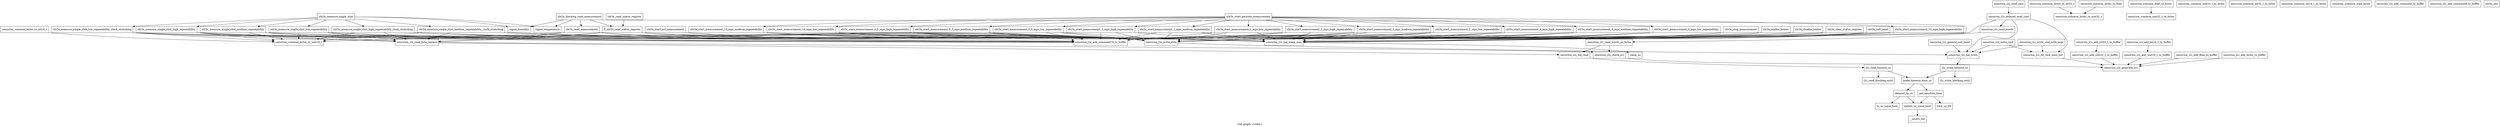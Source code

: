digraph "Call graph: \<stdin\>" {
	label="Call graph: \<stdin\>";

	Node0x5ee82c316d80 [shape=record,label="{sensirion_common_bytes_to_uint16_t}"];
	Node0x5ee82c2ba900 [shape=record,label="{sensirion_common_bytes_to_uint32_t}"];
	Node0x5ee82c2d6d50 [shape=record,label="{sensirion_common_bytes_to_int16_t}"];
	Node0x5ee82c2d6d50 -> Node0x5ee82c316d80;
	Node0x5ee82c2b60f0 [shape=record,label="{sensirion_common_bytes_to_int32_t}"];
	Node0x5ee82c2b60f0 -> Node0x5ee82c2ba900;
	Node0x5ee82c4f01e0 [shape=record,label="{sensirion_common_bytes_to_float}"];
	Node0x5ee82c4f01e0 -> Node0x5ee82c2ba900;
	Node0x5ee82c4eff60 [shape=record,label="{sensirion_common_uint32_t_to_bytes}"];
	Node0x5ee82c4ec880 [shape=record,label="{sensirion_common_uint16_t_to_bytes}"];
	Node0x5ee82c4ea120 [shape=record,label="{sensirion_common_int32_t_to_bytes}"];
	Node0x5ee82c4f17f0 [shape=record,label="{sensirion_common_int16_t_to_bytes}"];
	Node0x5ee82c2b5bc0 [shape=record,label="{sensirion_common_float_to_bytes}"];
	Node0x5ee82c2b5bc0 -> Node0x5ee82c4eff60;
	Node0x5ee82c4f1360 [shape=record,label="{sensirion_common_copy_bytes}"];
	Node0x5ee82c4f0ce0 [shape=record,label="{sensirion_i2c_hal_read}"];
	Node0x5ee82c4f0ce0 -> Node0x5ee82c4ea880;
	Node0x5ee82c4ea880 [shape=record,label="{i2c_read_timeout_us}"];
	Node0x5ee82c4ea880 -> Node0x5ee82c4ea5b0;
	Node0x5ee82c4ea880 -> Node0x5ee82c2b58b0;
	Node0x5ee82c4f2550 [shape=record,label="{sensirion_i2c_hal_write}"];
	Node0x5ee82c4f2550 -> Node0x5ee82c2ba810;
	Node0x5ee82c2ba810 [shape=record,label="{i2c_write_timeout_us}"];
	Node0x5ee82c2ba810 -> Node0x5ee82c4ea5b0;
	Node0x5ee82c2ba810 -> Node0x5ee82c2c0830;
	Node0x5ee82c2c01a0 [shape=record,label="{sensirion_i2c_hal_sleep_usec}"];
	Node0x5ee82c2c01a0 -> Node0x5ee82c2bef60;
	Node0x5ee82c2bef60 [shape=record,label="{sleep_us}"];
	Node0x5ee82c2baf40 [shape=record,label="{sensirion_i2c_generate_crc}"];
	Node0x5ee82c2c4400 [shape=record,label="{sensirion_i2c_check_crc}"];
	Node0x5ee82c2c4400 -> Node0x5ee82c2baf40;
	Node0x5ee82c2c37e0 [shape=record,label="{sensirion_i2c_general_call_reset}"];
	Node0x5ee82c2c37e0 -> Node0x5ee82c4f2550;
	Node0x5ee82c2c26d0 [shape=record,label="{sensirion_i2c_fill_cmd_send_buf}"];
	Node0x5ee82c2c26d0 -> Node0x5ee82c2baf40;
	Node0x5ee82c2c1cd0 [shape=record,label="{sensirion_i2c_read_words_as_bytes}"];
	Node0x5ee82c2c1cd0 -> Node0x5ee82c4f0ce0;
	Node0x5ee82c2c1cd0 -> Node0x5ee82c2c4400;
	Node0x5ee82c2c7330 [shape=record,label="{sensirion_i2c_read_words}"];
	Node0x5ee82c2c7330 -> Node0x5ee82c2c1cd0;
	Node0x5ee82c2cb850 [shape=record,label="{sensirion_i2c_write_cmd}"];
	Node0x5ee82c2cb850 -> Node0x5ee82c2c26d0;
	Node0x5ee82c2cb850 -> Node0x5ee82c4f2550;
	Node0x5ee82c2cb3e0 [shape=record,label="{sensirion_i2c_write_cmd_with_args}"];
	Node0x5ee82c2cb3e0 -> Node0x5ee82c2c26d0;
	Node0x5ee82c2cb3e0 -> Node0x5ee82c4f2550;
	Node0x5ee82c2ca150 [shape=record,label="{sensirion_i2c_delayed_read_cmd}"];
	Node0x5ee82c2ca150 -> Node0x5ee82c2c26d0;
	Node0x5ee82c2ca150 -> Node0x5ee82c4f2550;
	Node0x5ee82c2ca150 -> Node0x5ee82c2c01a0;
	Node0x5ee82c2ca150 -> Node0x5ee82c2c7330;
	Node0x5ee82c2c8e40 [shape=record,label="{sensirion_i2c_read_cmd}"];
	Node0x5ee82c2c8e40 -> Node0x5ee82c2ca150;
	Node0x5ee82c2c8080 [shape=record,label="{sensirion_i2c_add_command_to_buffer}"];
	Node0x5ee82c2d1590 [shape=record,label="{sensirion_i2c_add_command16_to_buffer}"];
	Node0x5ee82c2d0170 [shape=record,label="{sensirion_i2c_add_command8_to_buffer}"];
	Node0x5ee82c2cf0a0 [shape=record,label="{sensirion_i2c_add_uint32_t_to_buffer}"];
	Node0x5ee82c2cf0a0 -> Node0x5ee82c2baf40;
	Node0x5ee82c2ced10 [shape=record,label="{sensirion_i2c_add_int32_t_to_buffer}"];
	Node0x5ee82c2ced10 -> Node0x5ee82c2cf0a0;
	Node0x5ee82c2cb7d0 [shape=record,label="{sensirion_i2c_add_uint16_t_to_buffer}"];
	Node0x5ee82c2cb7d0 -> Node0x5ee82c2baf40;
	Node0x5ee82c2d19d0 [shape=record,label="{sensirion_i2c_add_int16_t_to_buffer}"];
	Node0x5ee82c2d19d0 -> Node0x5ee82c2cb7d0;
	Node0x5ee82c2d1840 [shape=record,label="{sensirion_i2c_add_float_to_buffer}"];
	Node0x5ee82c2d1840 -> Node0x5ee82c2baf40;
	Node0x5ee82c2cb960 [shape=record,label="{sensirion_i2c_add_bytes_to_buffer}"];
	Node0x5ee82c2cb960 -> Node0x5ee82c2baf40;
	Node0x5ee82c2d21f0 [shape=record,label="{sensirion_i2c_write_data}"];
	Node0x5ee82c2d21f0 -> Node0x5ee82c4f2550;
	Node0x5ee82c2dd300 [shape=record,label="{sensirion_i2c_read_data_inplace}"];
	Node0x5ee82c2dd300 -> Node0x5ee82c4f0ce0;
	Node0x5ee82c2dd300 -> Node0x5ee82c2c4400;
	Node0x5ee82c2d9e60 [shape=record,label="{sht3x_init}"];
	Node0x5ee82c2dae30 [shape=record,label="{signal_temperature}"];
	Node0x5ee82c2d8ab0 [shape=record,label="{signal_humidity}"];
	Node0x5ee82c2dd840 [shape=record,label="{sht3x_measure_single_shot}"];
	Node0x5ee82c2dd840 -> Node0x5ee82c2ca0d0;
	Node0x5ee82c2dd840 -> Node0x5ee82c2c2c90;
	Node0x5ee82c2dd840 -> Node0x5ee82c2db840;
	Node0x5ee82c2dd840 -> Node0x5ee82c2de2c0;
	Node0x5ee82c2dd840 -> Node0x5ee82c2c8a30;
	Node0x5ee82c2dd840 -> Node0x5ee82c2cc200;
	Node0x5ee82c2dd840 -> Node0x5ee82c2dae30;
	Node0x5ee82c2dd840 -> Node0x5ee82c2d8ab0;
	Node0x5ee82c2ca0d0 [shape=record,label="{sht3x_measure_single_shot_high_repeatability_clock_stretching}"];
	Node0x5ee82c2ca0d0 -> Node0x5ee82c2d1590;
	Node0x5ee82c2ca0d0 -> Node0x5ee82c2d21f0;
	Node0x5ee82c2ca0d0 -> Node0x5ee82c2c01a0;
	Node0x5ee82c2ca0d0 -> Node0x5ee82c2dd300;
	Node0x5ee82c2ca0d0 -> Node0x5ee82c316d80;
	Node0x5ee82c2c2c90 [shape=record,label="{sht3x_measure_single_shot_medium_repeatability_clock_stretching}"];
	Node0x5ee82c2c2c90 -> Node0x5ee82c2d1590;
	Node0x5ee82c2c2c90 -> Node0x5ee82c2d21f0;
	Node0x5ee82c2c2c90 -> Node0x5ee82c2c01a0;
	Node0x5ee82c2c2c90 -> Node0x5ee82c2dd300;
	Node0x5ee82c2c2c90 -> Node0x5ee82c316d80;
	Node0x5ee82c2db840 [shape=record,label="{sht3x_measure_single_shot_low_repeatability_clock_stretching}"];
	Node0x5ee82c2db840 -> Node0x5ee82c2d1590;
	Node0x5ee82c2db840 -> Node0x5ee82c2d21f0;
	Node0x5ee82c2db840 -> Node0x5ee82c2c01a0;
	Node0x5ee82c2db840 -> Node0x5ee82c2dd300;
	Node0x5ee82c2db840 -> Node0x5ee82c316d80;
	Node0x5ee82c2de2c0 [shape=record,label="{sht3x_measure_single_shot_high_repeatability}"];
	Node0x5ee82c2de2c0 -> Node0x5ee82c2d1590;
	Node0x5ee82c2de2c0 -> Node0x5ee82c2d21f0;
	Node0x5ee82c2de2c0 -> Node0x5ee82c2c01a0;
	Node0x5ee82c2de2c0 -> Node0x5ee82c2dd300;
	Node0x5ee82c2de2c0 -> Node0x5ee82c316d80;
	Node0x5ee82c2c8a30 [shape=record,label="{sht3x_measure_single_shot_medium_repeatability}"];
	Node0x5ee82c2c8a30 -> Node0x5ee82c2d1590;
	Node0x5ee82c2c8a30 -> Node0x5ee82c2d21f0;
	Node0x5ee82c2c8a30 -> Node0x5ee82c2c01a0;
	Node0x5ee82c2c8a30 -> Node0x5ee82c2dd300;
	Node0x5ee82c2c8a30 -> Node0x5ee82c316d80;
	Node0x5ee82c2cc200 [shape=record,label="{sht3x_measure_single_shot_low_repeatability}"];
	Node0x5ee82c2cc200 -> Node0x5ee82c2d1590;
	Node0x5ee82c2cc200 -> Node0x5ee82c2d21f0;
	Node0x5ee82c2cc200 -> Node0x5ee82c2c01a0;
	Node0x5ee82c2cc200 -> Node0x5ee82c2dd300;
	Node0x5ee82c2cc200 -> Node0x5ee82c316d80;
	Node0x5ee82c2e60b0 [shape=record,label="{sht3x_start_periodic_measurement}"];
	Node0x5ee82c2e60b0 -> Node0x5ee82c2cc860;
	Node0x5ee82c2e60b0 -> Node0x5ee82c2d1610;
	Node0x5ee82c2e60b0 -> Node0x5ee82c2d2540;
	Node0x5ee82c2e60b0 -> Node0x5ee82c2e6b30;
	Node0x5ee82c2e60b0 -> Node0x5ee82c2ebad0;
	Node0x5ee82c2e60b0 -> Node0x5ee82c2f3220;
	Node0x5ee82c2e60b0 -> Node0x5ee82c2ee520;
	Node0x5ee82c2e60b0 -> Node0x5ee82c2ec550;
	Node0x5ee82c2e60b0 -> Node0x5ee82c2f4220;
	Node0x5ee82c2e60b0 -> Node0x5ee82c3051f0;
	Node0x5ee82c2e60b0 -> Node0x5ee82c303650;
	Node0x5ee82c2e60b0 -> Node0x5ee82c2f4760;
	Node0x5ee82c2e60b0 -> Node0x5ee82c3057c0;
	Node0x5ee82c2e60b0 -> Node0x5ee82c306000;
	Node0x5ee82c2e60b0 -> Node0x5ee82c307670;
	Node0x5ee82c306c00 [shape=record,label="{sht3x_blocking_read_measurement}"];
	Node0x5ee82c306c00 -> Node0x5ee82c30a390;
	Node0x5ee82c306c00 -> Node0x5ee82c2c01a0;
	Node0x5ee82c306c00 -> Node0x5ee82c2d8ab0;
	Node0x5ee82c306c00 -> Node0x5ee82c30dde0;
	Node0x5ee82c306c00 -> Node0x5ee82c2dae30;
	Node0x5ee82c30a390 [shape=record,label="{ll_sht3x_read_status_register}"];
	Node0x5ee82c30a390 -> Node0x5ee82c2d1590;
	Node0x5ee82c30a390 -> Node0x5ee82c2d21f0;
	Node0x5ee82c30a390 -> Node0x5ee82c2c01a0;
	Node0x5ee82c30a390 -> Node0x5ee82c2dd300;
	Node0x5ee82c30a390 -> Node0x5ee82c316d80;
	Node0x5ee82c30dde0 [shape=record,label="{sht3x_read_measurement}"];
	Node0x5ee82c30dde0 -> Node0x5ee82c2d1590;
	Node0x5ee82c30dde0 -> Node0x5ee82c2d21f0;
	Node0x5ee82c30dde0 -> Node0x5ee82c2dd300;
	Node0x5ee82c30dde0 -> Node0x5ee82c316d80;
	Node0x5ee82c31f830 [shape=record,label="{sht3x_read_status_register}"];
	Node0x5ee82c31f830 -> Node0x5ee82c30a390;
	Node0x5ee82c2cc860 [shape=record,label="{sht3x_start_measurement_0_5_mps_high_repeatability}"];
	Node0x5ee82c2cc860 -> Node0x5ee82c2d1590;
	Node0x5ee82c2cc860 -> Node0x5ee82c2d21f0;
	Node0x5ee82c2cc860 -> Node0x5ee82c2c01a0;
	Node0x5ee82c2d1610 [shape=record,label="{sht3x_start_measurement_0_5_mps_medium_repeatability}"];
	Node0x5ee82c2d1610 -> Node0x5ee82c2d1590;
	Node0x5ee82c2d1610 -> Node0x5ee82c2d21f0;
	Node0x5ee82c2d1610 -> Node0x5ee82c2c01a0;
	Node0x5ee82c2d2540 [shape=record,label="{sht3x_start_measurement_0_5_mps_low_repeatability}"];
	Node0x5ee82c2d2540 -> Node0x5ee82c2d1590;
	Node0x5ee82c2d2540 -> Node0x5ee82c2d21f0;
	Node0x5ee82c2d2540 -> Node0x5ee82c2c01a0;
	Node0x5ee82c2e6b30 [shape=record,label="{sht3x_start_measurement_1_mps_high_repeatability}"];
	Node0x5ee82c2e6b30 -> Node0x5ee82c2d1590;
	Node0x5ee82c2e6b30 -> Node0x5ee82c2d21f0;
	Node0x5ee82c2e6b30 -> Node0x5ee82c2c01a0;
	Node0x5ee82c2ebad0 [shape=record,label="{sht3x_start_measurement_1_mps_medium_repeatability}"];
	Node0x5ee82c2ebad0 -> Node0x5ee82c2d1590;
	Node0x5ee82c2ebad0 -> Node0x5ee82c2d21f0;
	Node0x5ee82c2ebad0 -> Node0x5ee82c2c01a0;
	Node0x5ee82c2f3220 [shape=record,label="{sht3x_start_measurement_1_mps_low_repeatability}"];
	Node0x5ee82c2f3220 -> Node0x5ee82c2d1590;
	Node0x5ee82c2f3220 -> Node0x5ee82c2d21f0;
	Node0x5ee82c2f3220 -> Node0x5ee82c2c01a0;
	Node0x5ee82c2ee520 [shape=record,label="{sht3x_start_measurement_2_mps_high_repeatability}"];
	Node0x5ee82c2ee520 -> Node0x5ee82c2d1590;
	Node0x5ee82c2ee520 -> Node0x5ee82c2d21f0;
	Node0x5ee82c2ee520 -> Node0x5ee82c2c01a0;
	Node0x5ee82c2ec550 [shape=record,label="{sht3x_start_measurement_2_mps_medium_repeatability}"];
	Node0x5ee82c2ec550 -> Node0x5ee82c2d1590;
	Node0x5ee82c2ec550 -> Node0x5ee82c2d21f0;
	Node0x5ee82c2ec550 -> Node0x5ee82c2c01a0;
	Node0x5ee82c2f4220 [shape=record,label="{sht3x_start_measurement_2_mps_low_repeatability}"];
	Node0x5ee82c2f4220 -> Node0x5ee82c2d1590;
	Node0x5ee82c2f4220 -> Node0x5ee82c2d21f0;
	Node0x5ee82c2f4220 -> Node0x5ee82c2c01a0;
	Node0x5ee82c3051f0 [shape=record,label="{sht3x_start_measurement_4_mps_high_repeatability}"];
	Node0x5ee82c3051f0 -> Node0x5ee82c2d1590;
	Node0x5ee82c3051f0 -> Node0x5ee82c2d21f0;
	Node0x5ee82c3051f0 -> Node0x5ee82c2c01a0;
	Node0x5ee82c303650 [shape=record,label="{sht3x_start_measurement_4_mps_medium_repeatability}"];
	Node0x5ee82c303650 -> Node0x5ee82c2d1590;
	Node0x5ee82c303650 -> Node0x5ee82c2d21f0;
	Node0x5ee82c303650 -> Node0x5ee82c2c01a0;
	Node0x5ee82c2f4760 [shape=record,label="{sht3x_start_measurement_4_mps_low_repeatability}"];
	Node0x5ee82c2f4760 -> Node0x5ee82c2d1590;
	Node0x5ee82c2f4760 -> Node0x5ee82c2d21f0;
	Node0x5ee82c2f4760 -> Node0x5ee82c2c01a0;
	Node0x5ee82c3057c0 [shape=record,label="{sht3x_start_measurement_10_mps_high_repeatability}"];
	Node0x5ee82c3057c0 -> Node0x5ee82c2d1590;
	Node0x5ee82c3057c0 -> Node0x5ee82c2d21f0;
	Node0x5ee82c3057c0 -> Node0x5ee82c2c01a0;
	Node0x5ee82c306000 [shape=record,label="{sht3x_start_measurement_10_mps_medium_repeatability}"];
	Node0x5ee82c306000 -> Node0x5ee82c2d1590;
	Node0x5ee82c306000 -> Node0x5ee82c2d21f0;
	Node0x5ee82c306000 -> Node0x5ee82c2c01a0;
	Node0x5ee82c307670 [shape=record,label="{sht3x_start_measurement_10_mps_low_repeatability}"];
	Node0x5ee82c307670 -> Node0x5ee82c2d1590;
	Node0x5ee82c307670 -> Node0x5ee82c2d21f0;
	Node0x5ee82c307670 -> Node0x5ee82c2c01a0;
	Node0x5ee82c32cd80 [shape=record,label="{sht3x_start_art_measurement}"];
	Node0x5ee82c32cd80 -> Node0x5ee82c2d1590;
	Node0x5ee82c32cd80 -> Node0x5ee82c2d21f0;
	Node0x5ee82c30d440 [shape=record,label="{sht3x_stop_measurement}"];
	Node0x5ee82c30d440 -> Node0x5ee82c2d1590;
	Node0x5ee82c30d440 -> Node0x5ee82c2d21f0;
	Node0x5ee82c30d440 -> Node0x5ee82c2c01a0;
	Node0x5ee82c30cc10 [shape=record,label="{sht3x_enable_heater}"];
	Node0x5ee82c30cc10 -> Node0x5ee82c2d1590;
	Node0x5ee82c30cc10 -> Node0x5ee82c2d21f0;
	Node0x5ee82c30cc10 -> Node0x5ee82c2c01a0;
	Node0x5ee82c30bff0 [shape=record,label="{sht3x_disable_heater}"];
	Node0x5ee82c30bff0 -> Node0x5ee82c2d1590;
	Node0x5ee82c30bff0 -> Node0x5ee82c2d21f0;
	Node0x5ee82c30bff0 -> Node0x5ee82c2c01a0;
	Node0x5ee82c30b440 [shape=record,label="{sht3x_clear_status_register}"];
	Node0x5ee82c30b440 -> Node0x5ee82c2d1590;
	Node0x5ee82c30b440 -> Node0x5ee82c2d21f0;
	Node0x5ee82c30b440 -> Node0x5ee82c2c01a0;
	Node0x5ee82c30ac40 [shape=record,label="{sht3x_soft_reset}"];
	Node0x5ee82c30ac40 -> Node0x5ee82c2d1590;
	Node0x5ee82c30ac40 -> Node0x5ee82c2d21f0;
	Node0x5ee82c30ac40 -> Node0x5ee82c2c01a0;
	Node0x5ee82c4ea5b0 [shape=record,label="{make_timeout_time_us}"];
	Node0x5ee82c4ea5b0 -> Node0x5ee82c34a860;
	Node0x5ee82c4ea5b0 -> Node0x5ee82c3b6d70;
	Node0x5ee82c2b58b0 [shape=record,label="{i2c_read_blocking_until}"];
	Node0x5ee82c3b6d70 [shape=record,label="{delayed_by_us}"];
	Node0x5ee82c3b6d70 -> Node0x5ee82c41f910;
	Node0x5ee82c3b6d70 -> Node0x5ee82c410760;
	Node0x5ee82c34a860 [shape=record,label="{get_absolute_time}"];
	Node0x5ee82c34a860 -> Node0x5ee82c408a00;
	Node0x5ee82c34a860 -> Node0x5ee82c410760;
	Node0x5ee82c41f910 [shape=record,label="{to_us_since_boot}"];
	Node0x5ee82c410760 [shape=record,label="{update_us_since_boot}"];
	Node0x5ee82c410760 -> Node0x5ee82c3b08e0;
	Node0x5ee82c3b08e0 [shape=record,label="{__assert_fail}"];
	Node0x5ee82c408a00 [shape=record,label="{time_us_64}"];
	Node0x5ee82c2c0830 [shape=record,label="{i2c_write_blocking_until}"];
}
